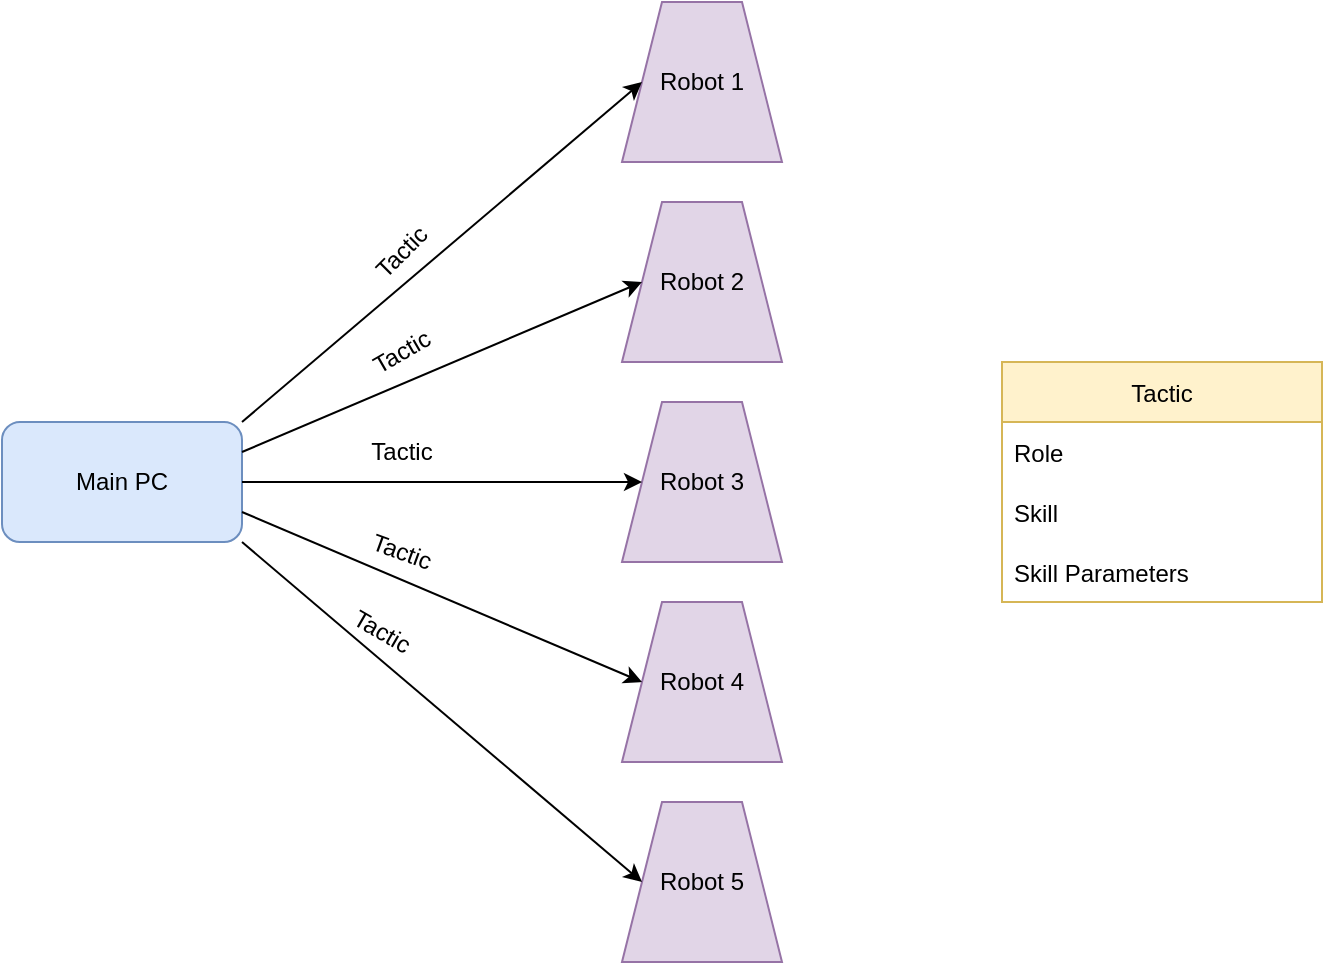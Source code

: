 <mxfile version="20.3.3" type="device"><diagram id="RwkjIH073a3IkABzD2Xb" name="Page-1"><mxGraphModel dx="1313" dy="747" grid="1" gridSize="10" guides="1" tooltips="1" connect="1" arrows="1" fold="1" page="1" pageScale="1" pageWidth="827" pageHeight="1169" math="0" shadow="0"><root><mxCell id="0"/><mxCell id="1" parent="0"/><mxCell id="O5c-xCyj20NHd1dlT84x-2" value="Main PC" style="rounded=1;whiteSpace=wrap;html=1;fillColor=#dae8fc;strokeColor=#6c8ebf;direction=east;" vertex="1" parent="1"><mxGeometry x="10" y="330" width="120" height="60" as="geometry"/></mxCell><mxCell id="O5c-xCyj20NHd1dlT84x-4" value="Robot 3" style="shape=trapezoid;perimeter=trapezoidPerimeter;whiteSpace=wrap;html=1;fixedSize=1;fillColor=#e1d5e7;strokeColor=#9673a6;" vertex="1" parent="1"><mxGeometry x="320" y="320" width="80" height="80" as="geometry"/></mxCell><mxCell id="O5c-xCyj20NHd1dlT84x-5" value="Robot 2" style="shape=trapezoid;perimeter=trapezoidPerimeter;whiteSpace=wrap;html=1;fixedSize=1;fillColor=#e1d5e7;strokeColor=#9673a6;" vertex="1" parent="1"><mxGeometry x="320" y="220" width="80" height="80" as="geometry"/></mxCell><mxCell id="O5c-xCyj20NHd1dlT84x-6" value="Robot 1" style="shape=trapezoid;perimeter=trapezoidPerimeter;whiteSpace=wrap;html=1;fixedSize=1;fillColor=#e1d5e7;strokeColor=#9673a6;" vertex="1" parent="1"><mxGeometry x="320" y="120" width="80" height="80" as="geometry"/></mxCell><mxCell id="O5c-xCyj20NHd1dlT84x-7" value="Robot 5" style="shape=trapezoid;perimeter=trapezoidPerimeter;whiteSpace=wrap;html=1;fixedSize=1;fillColor=#e1d5e7;strokeColor=#9673a6;" vertex="1" parent="1"><mxGeometry x="320" y="520" width="80" height="80" as="geometry"/></mxCell><mxCell id="O5c-xCyj20NHd1dlT84x-8" value="Robot 4" style="shape=trapezoid;perimeter=trapezoidPerimeter;whiteSpace=wrap;html=1;fixedSize=1;fillColor=#e1d5e7;strokeColor=#9673a6;" vertex="1" parent="1"><mxGeometry x="320" y="420" width="80" height="80" as="geometry"/></mxCell><mxCell id="O5c-xCyj20NHd1dlT84x-9" value="" style="endArrow=none;html=1;rounded=0;exitX=0;exitY=0.5;exitDx=0;exitDy=0;entryX=1;entryY=0;entryDx=0;entryDy=0;startArrow=classic;startFill=1;endFill=0;" edge="1" parent="1" source="O5c-xCyj20NHd1dlT84x-6" target="O5c-xCyj20NHd1dlT84x-2"><mxGeometry width="50" height="50" relative="1" as="geometry"><mxPoint x="410" y="265" as="sourcePoint"/><mxPoint x="460" y="215" as="targetPoint"/></mxGeometry></mxCell><mxCell id="O5c-xCyj20NHd1dlT84x-11" value="" style="endArrow=none;html=1;rounded=0;exitX=0;exitY=0.5;exitDx=0;exitDy=0;entryX=1;entryY=0.25;entryDx=0;entryDy=0;startArrow=classic;startFill=1;endFill=0;" edge="1" parent="1" source="O5c-xCyj20NHd1dlT84x-5" target="O5c-xCyj20NHd1dlT84x-2"><mxGeometry width="50" height="50" relative="1" as="geometry"><mxPoint x="630" y="355" as="sourcePoint"/><mxPoint x="680" y="305" as="targetPoint"/></mxGeometry></mxCell><mxCell id="O5c-xCyj20NHd1dlT84x-14" value="" style="endArrow=none;html=1;rounded=0;entryX=1;entryY=0.5;entryDx=0;entryDy=0;startArrow=classic;startFill=1;endFill=0;" edge="1" parent="1" target="O5c-xCyj20NHd1dlT84x-2"><mxGeometry width="50" height="50" relative="1" as="geometry"><mxPoint x="330" y="360" as="sourcePoint"/><mxPoint x="230" y="380" as="targetPoint"/></mxGeometry></mxCell><mxCell id="O5c-xCyj20NHd1dlT84x-15" value="" style="endArrow=none;html=1;rounded=0;exitX=0;exitY=0.5;exitDx=0;exitDy=0;entryX=1;entryY=0.75;entryDx=0;entryDy=0;startArrow=classic;startFill=1;endFill=0;" edge="1" parent="1" source="O5c-xCyj20NHd1dlT84x-8" target="O5c-xCyj20NHd1dlT84x-2"><mxGeometry width="50" height="50" relative="1" as="geometry"><mxPoint x="340" y="295" as="sourcePoint"/><mxPoint x="530" y="380" as="targetPoint"/></mxGeometry></mxCell><mxCell id="O5c-xCyj20NHd1dlT84x-16" value="" style="endArrow=none;html=1;rounded=0;exitX=0;exitY=0.5;exitDx=0;exitDy=0;entryX=1;entryY=1;entryDx=0;entryDy=0;startArrow=classic;startFill=1;endFill=0;" edge="1" parent="1" source="O5c-xCyj20NHd1dlT84x-7" target="O5c-xCyj20NHd1dlT84x-2"><mxGeometry width="50" height="50" relative="1" as="geometry"><mxPoint x="350" y="305" as="sourcePoint"/><mxPoint x="540" y="390" as="targetPoint"/></mxGeometry></mxCell><mxCell id="O5c-xCyj20NHd1dlT84x-30" value="Tactic" style="swimlane;fontStyle=0;childLayout=stackLayout;horizontal=1;startSize=30;horizontalStack=0;resizeParent=1;resizeParentMax=0;resizeLast=0;collapsible=1;marginBottom=0;labelBackgroundColor=none;fillColor=#fff2cc;strokeColor=#d6b656;" vertex="1" parent="1"><mxGeometry x="510" y="300" width="160" height="120" as="geometry"><mxRectangle x="560" y="240" width="70" height="30" as="alternateBounds"/></mxGeometry></mxCell><mxCell id="O5c-xCyj20NHd1dlT84x-31" value="Role" style="text;strokeColor=none;fillColor=none;align=left;verticalAlign=middle;spacingLeft=4;spacingRight=4;overflow=hidden;points=[[0,0.5],[1,0.5]];portConstraint=eastwest;rotatable=0;labelBackgroundColor=none;" vertex="1" parent="O5c-xCyj20NHd1dlT84x-30"><mxGeometry y="30" width="160" height="30" as="geometry"/></mxCell><mxCell id="O5c-xCyj20NHd1dlT84x-32" value="Skill" style="text;strokeColor=none;fillColor=none;align=left;verticalAlign=middle;spacingLeft=4;spacingRight=4;overflow=hidden;points=[[0,0.5],[1,0.5]];portConstraint=eastwest;rotatable=0;labelBackgroundColor=none;" vertex="1" parent="O5c-xCyj20NHd1dlT84x-30"><mxGeometry y="60" width="160" height="30" as="geometry"/></mxCell><mxCell id="O5c-xCyj20NHd1dlT84x-34" value="Skill Parameters" style="text;strokeColor=none;fillColor=none;align=left;verticalAlign=middle;spacingLeft=4;spacingRight=4;overflow=hidden;points=[[0,0.5],[1,0.5]];portConstraint=eastwest;rotatable=0;labelBackgroundColor=none;" vertex="1" parent="O5c-xCyj20NHd1dlT84x-30"><mxGeometry y="90" width="160" height="30" as="geometry"/></mxCell><mxCell id="O5c-xCyj20NHd1dlT84x-44" value="Tactic" style="text;html=1;strokeColor=none;fillColor=none;align=center;verticalAlign=middle;whiteSpace=wrap;rounded=0;labelBackgroundColor=none;rotation=-45;" vertex="1" parent="1"><mxGeometry x="180" y="230" width="60" height="30" as="geometry"/></mxCell><mxCell id="O5c-xCyj20NHd1dlT84x-45" value="Tactic" style="text;html=1;strokeColor=none;fillColor=none;align=center;verticalAlign=middle;whiteSpace=wrap;rounded=0;labelBackgroundColor=none;rotation=-30;" vertex="1" parent="1"><mxGeometry x="180" y="280" width="60" height="30" as="geometry"/></mxCell><mxCell id="O5c-xCyj20NHd1dlT84x-46" value="Tactic" style="text;html=1;strokeColor=none;fillColor=none;align=center;verticalAlign=middle;whiteSpace=wrap;rounded=0;labelBackgroundColor=none;rotation=0;" vertex="1" parent="1"><mxGeometry x="180" y="330" width="60" height="30" as="geometry"/></mxCell><mxCell id="O5c-xCyj20NHd1dlT84x-47" value="Tactic" style="text;html=1;strokeColor=none;fillColor=none;align=center;verticalAlign=middle;whiteSpace=wrap;rounded=0;labelBackgroundColor=none;rotation=20;" vertex="1" parent="1"><mxGeometry x="180" y="380" width="60" height="30" as="geometry"/></mxCell><mxCell id="O5c-xCyj20NHd1dlT84x-48" value="Tactic" style="text;html=1;strokeColor=none;fillColor=none;align=center;verticalAlign=middle;whiteSpace=wrap;rounded=0;labelBackgroundColor=none;rotation=30;" vertex="1" parent="1"><mxGeometry x="170" y="420" width="60" height="30" as="geometry"/></mxCell></root></mxGraphModel></diagram></mxfile>